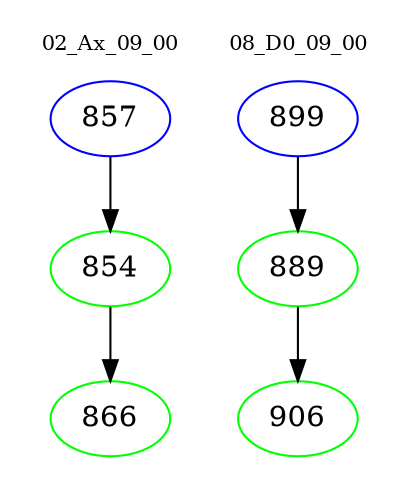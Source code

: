 digraph{
subgraph cluster_0 {
color = white
label = "02_Ax_09_00";
fontsize=10;
T0_857 [label="857", color="blue"]
T0_857 -> T0_854 [color="black"]
T0_854 [label="854", color="green"]
T0_854 -> T0_866 [color="black"]
T0_866 [label="866", color="green"]
}
subgraph cluster_1 {
color = white
label = "08_D0_09_00";
fontsize=10;
T1_899 [label="899", color="blue"]
T1_899 -> T1_889 [color="black"]
T1_889 [label="889", color="green"]
T1_889 -> T1_906 [color="black"]
T1_906 [label="906", color="green"]
}
}

